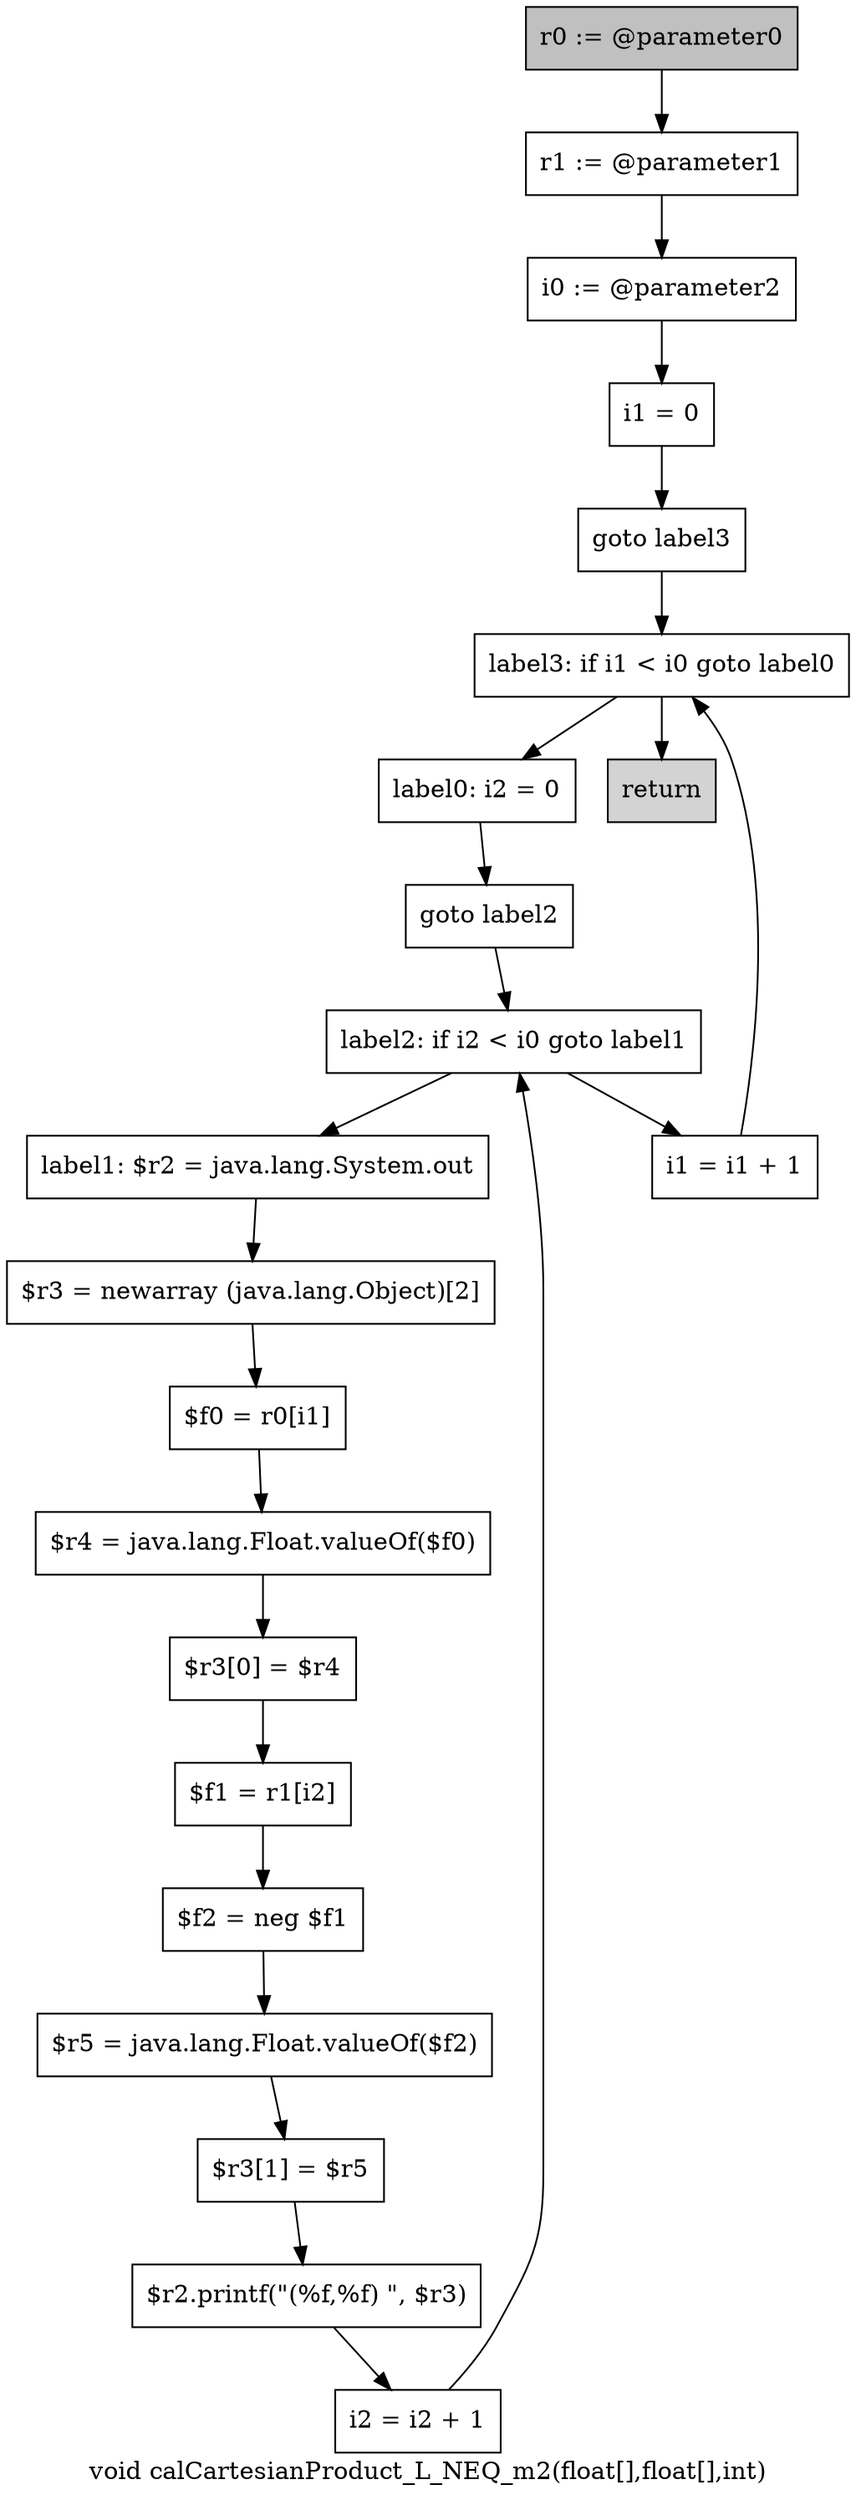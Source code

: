 digraph "void calCartesianProduct_L_NEQ_m2(float[],float[],int)" {
    label="void calCartesianProduct_L_NEQ_m2(float[],float[],int)";
    node [shape=box];
    "0" [style=filled,fillcolor=gray,label="r0 := @parameter0",];
    "1" [label="r1 := @parameter1",];
    "0"->"1";
    "2" [label="i0 := @parameter2",];
    "1"->"2";
    "3" [label="i1 = 0",];
    "2"->"3";
    "4" [label="goto label3",];
    "3"->"4";
    "20" [label="label3: if i1 < i0 goto label0",];
    "4"->"20";
    "5" [label="label0: i2 = 0",];
    "6" [label="goto label2",];
    "5"->"6";
    "18" [label="label2: if i2 < i0 goto label1",];
    "6"->"18";
    "7" [label="label1: $r2 = java.lang.System.out",];
    "8" [label="$r3 = newarray (java.lang.Object)[2]",];
    "7"->"8";
    "9" [label="$f0 = r0[i1]",];
    "8"->"9";
    "10" [label="$r4 = java.lang.Float.valueOf($f0)",];
    "9"->"10";
    "11" [label="$r3[0] = $r4",];
    "10"->"11";
    "12" [label="$f1 = r1[i2]",];
    "11"->"12";
    "13" [label="$f2 = neg $f1",];
    "12"->"13";
    "14" [label="$r5 = java.lang.Float.valueOf($f2)",];
    "13"->"14";
    "15" [label="$r3[1] = $r5",];
    "14"->"15";
    "16" [label="$r2.printf(\"(%f,%f) \", $r3)",];
    "15"->"16";
    "17" [label="i2 = i2 + 1",];
    "16"->"17";
    "17"->"18";
    "18"->"7";
    "19" [label="i1 = i1 + 1",];
    "18"->"19";
    "19"->"20";
    "20"->"5";
    "21" [style=filled,fillcolor=lightgray,label="return",];
    "20"->"21";
}
